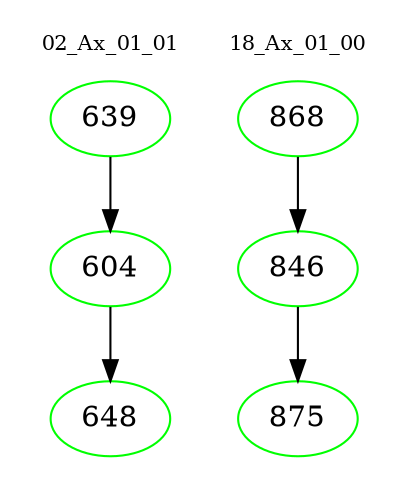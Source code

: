 digraph{
subgraph cluster_0 {
color = white
label = "02_Ax_01_01";
fontsize=10;
T0_639 [label="639", color="green"]
T0_639 -> T0_604 [color="black"]
T0_604 [label="604", color="green"]
T0_604 -> T0_648 [color="black"]
T0_648 [label="648", color="green"]
}
subgraph cluster_1 {
color = white
label = "18_Ax_01_00";
fontsize=10;
T1_868 [label="868", color="green"]
T1_868 -> T1_846 [color="black"]
T1_846 [label="846", color="green"]
T1_846 -> T1_875 [color="black"]
T1_875 [label="875", color="green"]
}
}
